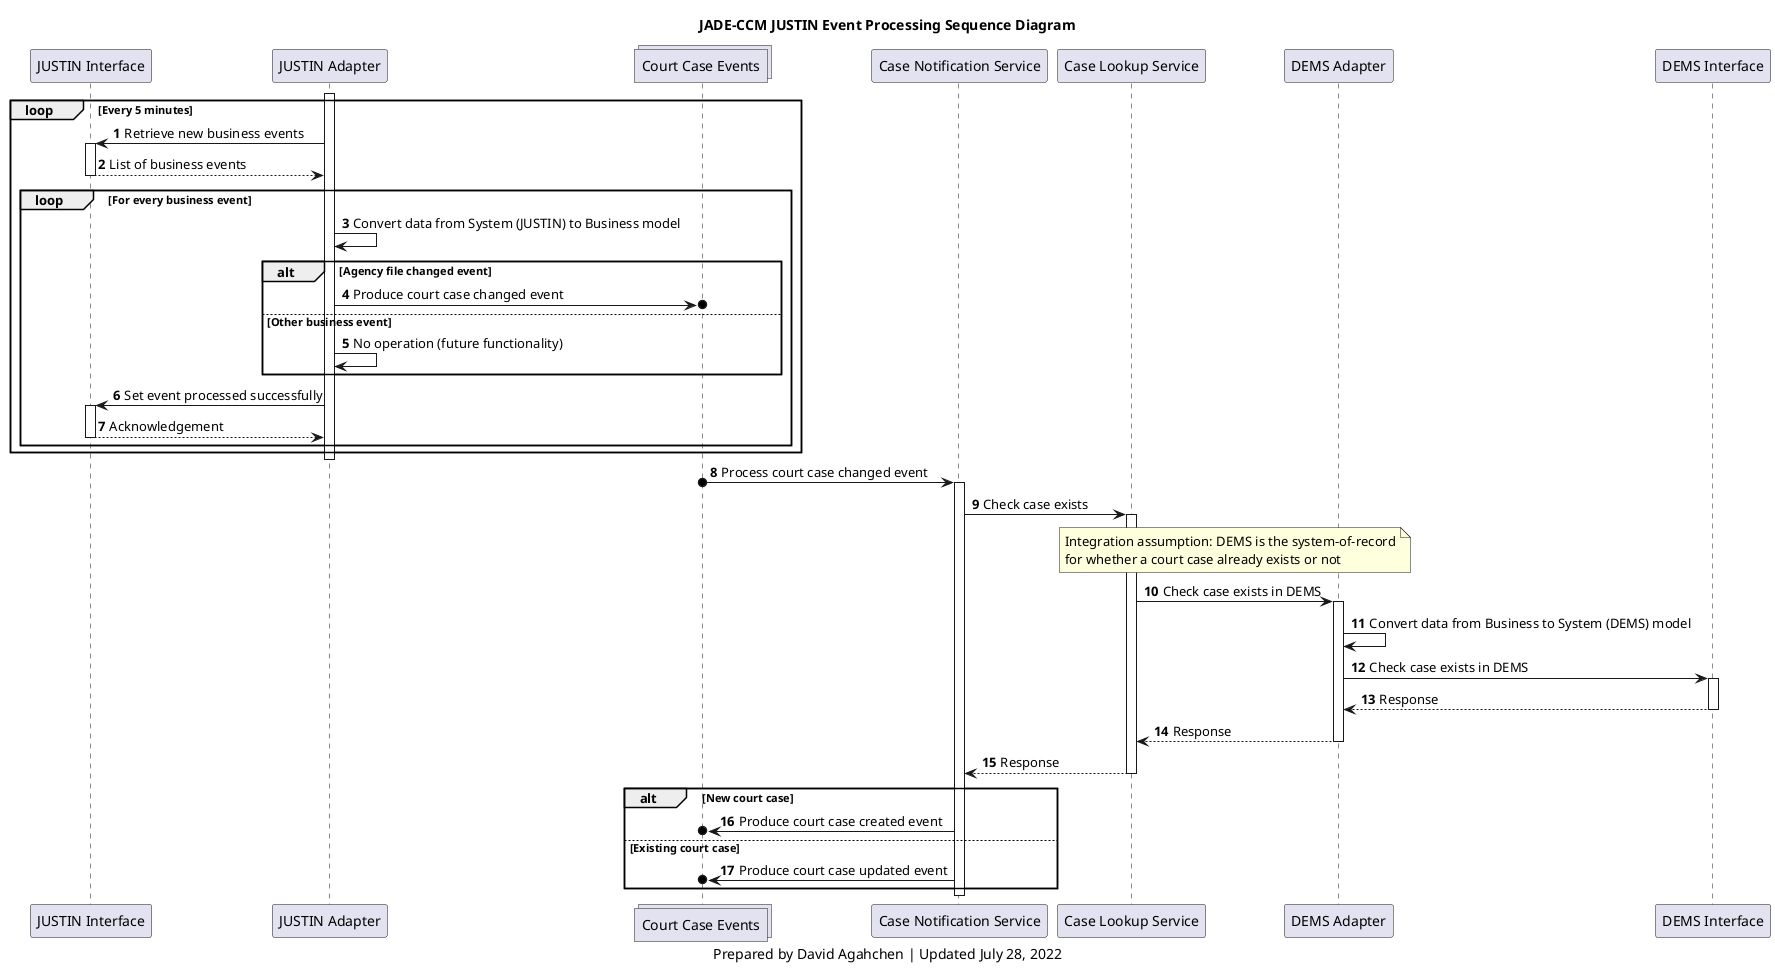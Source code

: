 @startuml
'hide footbox
participant j_interface as "JUSTIN Interface"
participant j_adapter as "JUSTIN Adapter"
collections court_cases_topic as "Court Case Events"
participant case_notification_service as "Case Notification Service"
participant case_lookup_service as "Case Lookup Service"
participant d_adapter as "DEMS Adapter"
participant d_interface as "DEMS Interface"

title
JADE-CCM JUSTIN Event Processing Sequence Diagram
end title

autonumber

activate j_adapter
loop Every 5 minutes
    j_adapter-> j_interface: Retrieve new business events
    activate j_interface
    j_interface --> j_adapter: List of business events
    deactivate j_interface
    loop For every business event
        j_adapter -> j_adapter: Convert data from System (JUSTIN) to Business model
        alt Agency file changed event
            j_adapter ->o court_cases_topic: Produce court case changed event
        else Other business event
            j_adapter -> j_adapter: No operation (future functionality)
        end
        j_adapter -> j_interface: Set event processed successfully
        activate j_interface
        j_interface --> j_adapter: Acknowledgement
        deactivate j_interface
    end
end
deactivate j_adapter

court_cases_topic o-> case_notification_service: Process court case changed event
activate case_notification_service
case_notification_service -> case_lookup_service: Check case exists
activate case_lookup_service
note over case_lookup_service, d_adapter
Integration assumption: DEMS is the system-of-record
for whether a court case already exists or not
end note
case_lookup_service -> d_adapter: Check case exists in DEMS
activate d_adapter
d_adapter -> d_adapter: Convert data from Business to System (DEMS) model
d_adapter -> d_interface: Check case exists in DEMS
activate d_interface
d_interface --> d_adapter: Response
deactivate d_interface
d_adapter --> case_lookup_service: Response
deactivate d_adapter
case_lookup_service --> case_notification_service: Response
deactivate case_lookup_service
alt New court case
    case_notification_service ->o court_cases_topic: Produce court case created event
else Existing court case
    case_notification_service ->o court_cases_topic: Produce court case updated event
end
deactivate case_notification_service

caption
Prepared by David Agahchen | Updated July 28, 2022
end caption
@enduml